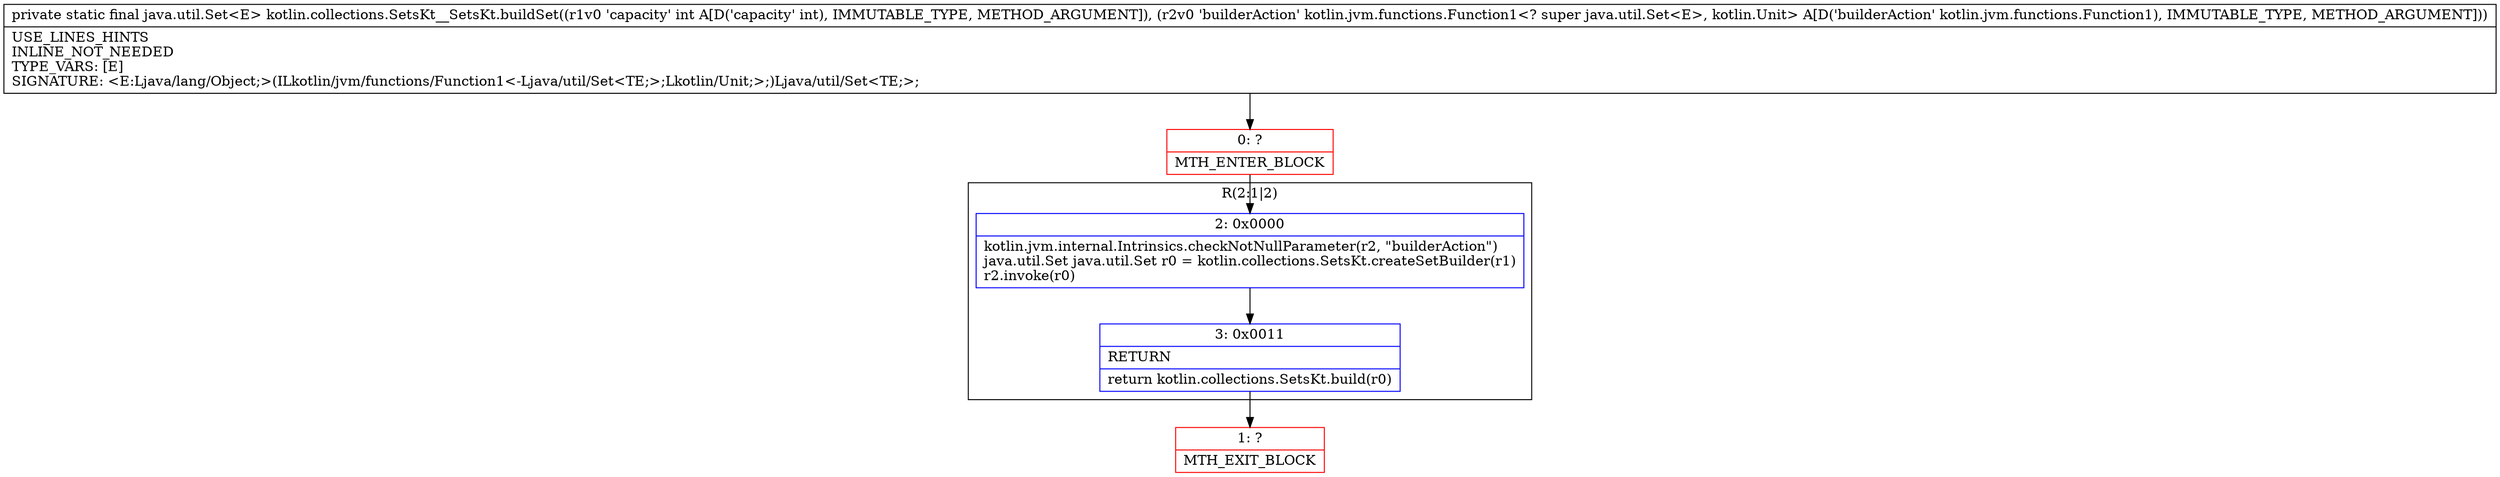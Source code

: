 digraph "CFG forkotlin.collections.SetsKt__SetsKt.buildSet(ILkotlin\/jvm\/functions\/Function1;)Ljava\/util\/Set;" {
subgraph cluster_Region_1122217447 {
label = "R(2:1|2)";
node [shape=record,color=blue];
Node_2 [shape=record,label="{2\:\ 0x0000|kotlin.jvm.internal.Intrinsics.checkNotNullParameter(r2, \"builderAction\")\ljava.util.Set java.util.Set r0 = kotlin.collections.SetsKt.createSetBuilder(r1)\lr2.invoke(r0)\l}"];
Node_3 [shape=record,label="{3\:\ 0x0011|RETURN\l|return kotlin.collections.SetsKt.build(r0)\l}"];
}
Node_0 [shape=record,color=red,label="{0\:\ ?|MTH_ENTER_BLOCK\l}"];
Node_1 [shape=record,color=red,label="{1\:\ ?|MTH_EXIT_BLOCK\l}"];
MethodNode[shape=record,label="{private static final java.util.Set\<E\> kotlin.collections.SetsKt__SetsKt.buildSet((r1v0 'capacity' int A[D('capacity' int), IMMUTABLE_TYPE, METHOD_ARGUMENT]), (r2v0 'builderAction' kotlin.jvm.functions.Function1\<? super java.util.Set\<E\>, kotlin.Unit\> A[D('builderAction' kotlin.jvm.functions.Function1), IMMUTABLE_TYPE, METHOD_ARGUMENT]))  | USE_LINES_HINTS\lINLINE_NOT_NEEDED\lTYPE_VARS: [E]\lSIGNATURE: \<E:Ljava\/lang\/Object;\>(ILkotlin\/jvm\/functions\/Function1\<\-Ljava\/util\/Set\<TE;\>;Lkotlin\/Unit;\>;)Ljava\/util\/Set\<TE;\>;\l}"];
MethodNode -> Node_0;Node_2 -> Node_3;
Node_3 -> Node_1;
Node_0 -> Node_2;
}

